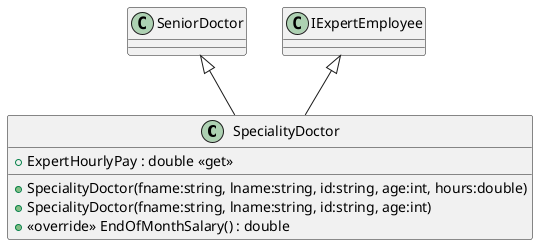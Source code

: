 @startuml
class SpecialityDoctor {
    + ExpertHourlyPay : double <<get>>
    + SpecialityDoctor(fname:string, lname:string, id:string, age:int, hours:double)
    + SpecialityDoctor(fname:string, lname:string, id:string, age:int)
    + <<override>> EndOfMonthSalary() : double
}
SeniorDoctor <|-- SpecialityDoctor
IExpertEmployee <|-- SpecialityDoctor
@enduml
